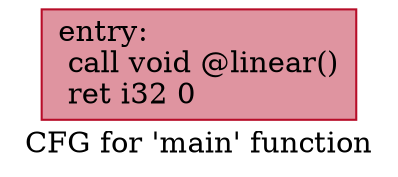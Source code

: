 digraph "CFG for 'main' function" {
	label="CFG for 'main' function";

	Node0x55a6587f1b10 [shape=record,color="#b70d28ff", style=filled, fillcolor="#b70d2870",label="{entry:\l  call void @linear()\l  ret i32 0\l}"];
}
